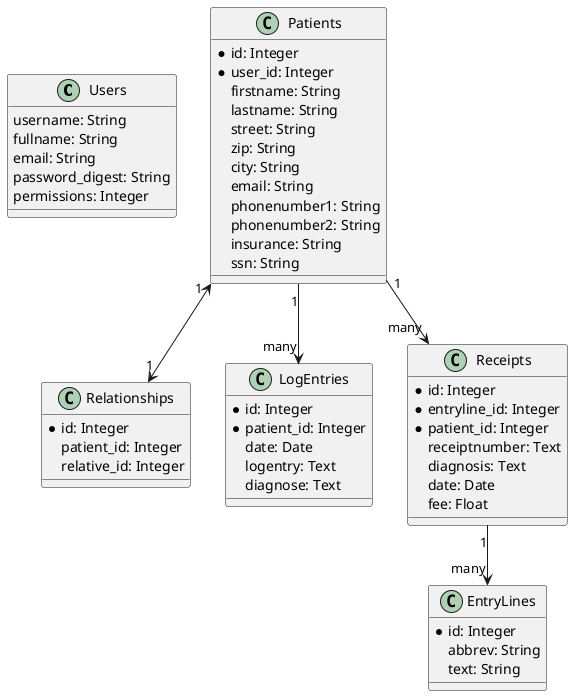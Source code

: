 @startuml
class Users {
      username: String
      fullname: String
      email: String
      password_digest: String
      permissions: Integer
}

class Patients {
      *id: Integer
      *user_id: Integer
      firstname: String
      lastname: String
      street: String
      zip: String
      city: String
      email: String
      phonenumber1: String
      phonenumber2: String
      insurance: String
      ssn: String
}

class Relationships {
      *id: Integer
      patient_id: Integer
      relative_id: Integer
}

class LogEntries {
      *id: Integer
      *patient_id: Integer
      date: Date
      logentry: Text
      diagnose: Text
}

class Receipts {
      *id: Integer
      *entryline_id: Integer
      *patient_id: Integer
      receiptnumber: Text
      diagnosis: Text
      date: Date
      fee: Float
}

class EntryLines {
      *id: Integer
      abbrev: String
      text: String
}

Patients "1" <--> "1" Relationships
Patients "1" --> "many" LogEntries
Patients "1" --> "many" Receipts
Receipts "1" --> "many" EntryLines

@enduml
